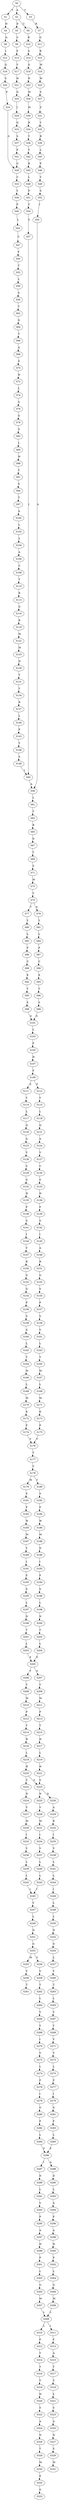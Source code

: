 strict digraph  {
	S0 -> S1 [ label = Y ];
	S0 -> S2 [ label = A ];
	S0 -> S3 [ label = T ];
	S1 -> S4 [ label = H ];
	S2 -> S5 [ label = D ];
	S2 -> S6 [ label = C ];
	S3 -> S7 [ label = R ];
	S4 -> S8 [ label = Q ];
	S5 -> S9 [ label = C ];
	S6 -> S10 [ label = R ];
	S7 -> S11 [ label = G ];
	S8 -> S12 [ label = I ];
	S9 -> S13 [ label = F ];
	S10 -> S14 [ label = S ];
	S11 -> S15 [ label = R ];
	S12 -> S16 [ label = Q ];
	S13 -> S17 [ label = Y ];
	S14 -> S18 [ label = G ];
	S15 -> S19 [ label = M ];
	S16 -> S20 [ label = S ];
	S17 -> S21 [ label = H ];
	S18 -> S22 [ label = N ];
	S19 -> S23 [ label = M ];
	S20 -> S24 [ label = P ];
	S21 -> S25 [ label = Q ];
	S22 -> S26 [ label = M ];
	S23 -> S27 [ label = S ];
	S24 -> S28 [ label = G ];
	S25 -> S29 [ label = I ];
	S26 -> S30 [ label = M ];
	S27 -> S31 [ label = S ];
	S28 -> S32 [ label = C ];
	S29 -> S33 [ label = Q ];
	S30 -> S34 [ label = R ];
	S31 -> S35 [ label = Y ];
	S32 -> S36 [ label = Y ];
	S33 -> S37 [ label = S ];
	S34 -> S38 [ label = T ];
	S35 -> S39 [ label = R ];
	S36 -> S40 [ label = P ];
	S37 -> S41 [ label = P ];
	S38 -> S42 [ label = Y ];
	S39 -> S43 [ label = L ];
	S40 -> S44 [ label = L ];
	S41 -> S28 [ label = G ];
	S42 -> S45 [ label = R ];
	S43 -> S46 [ label = P ];
	S44 -> S47 [ label = C ];
	S45 -> S48 [ label = L ];
	S46 -> S49 [ label = Y ];
	S47 -> S50 [ label = F ];
	S48 -> S51 [ label = P ];
	S49 -> S52 [ label = S ];
	S50 -> S53 [ label = T ];
	S51 -> S54 [ label = Y ];
	S52 -> S55 [ label = I ];
	S53 -> S56 [ label = L ];
	S54 -> S57 [ label = S ];
	S55 -> S58 [ label = A ];
	S56 -> S59 [ label = S ];
	S57 -> S60 [ label = I ];
	S58 -> S61 [ label = L ];
	S59 -> S62 [ label = T ];
	S60 -> S58 [ label = A ];
	S61 -> S63 [ label = Y ];
	S62 -> S64 [ label = Q ];
	S63 -> S65 [ label = R ];
	S64 -> S66 [ label = V ];
	S65 -> S67 [ label = D ];
	S66 -> S68 [ label = A ];
	S67 -> S69 [ label = Y ];
	S68 -> S70 [ label = S ];
	S69 -> S71 [ label = S ];
	S70 -> S72 [ label = H ];
	S71 -> S73 [ label = M ];
	S72 -> S74 [ label = L ];
	S73 -> S75 [ label = V ];
	S74 -> S76 [ label = S ];
	S75 -> S77 [ label = T ];
	S75 -> S78 [ label = A ];
	S76 -> S79 [ label = G ];
	S77 -> S80 [ label = Y ];
	S78 -> S81 [ label = Y ];
	S79 -> S82 [ label = S ];
	S80 -> S83 [ label = L ];
	S81 -> S84 [ label = L ];
	S82 -> S85 [ label = L ];
	S83 -> S86 [ label = F ];
	S84 -> S87 [ label = F ];
	S85 -> S88 [ label = W ];
	S86 -> S89 [ label = C ];
	S87 -> S90 [ label = C ];
	S88 -> S91 [ label = T ];
	S89 -> S92 [ label = E ];
	S90 -> S93 [ label = E ];
	S91 -> S94 [ label = S ];
	S92 -> S95 [ label = T ];
	S93 -> S96 [ label = T ];
	S94 -> S97 [ label = T ];
	S95 -> S98 [ label = S ];
	S96 -> S99 [ label = S ];
	S97 -> S100 [ label = A ];
	S98 -> S101 [ label = G ];
	S99 -> S101 [ label = G ];
	S100 -> S102 [ label = L ];
	S101 -> S103 [ label = L ];
	S102 -> S104 [ label = L ];
	S103 -> S105 [ label = F ];
	S104 -> S106 [ label = A ];
	S105 -> S107 [ label = H ];
	S106 -> S108 [ label = C ];
	S107 -> S109 [ label = F ];
	S108 -> S110 [ label = T ];
	S109 -> S111 [ label = S ];
	S109 -> S112 [ label = F ];
	S110 -> S113 [ label = R ];
	S111 -> S114 [ label = Y ];
	S112 -> S115 [ label = Y ];
	S113 -> S116 [ label = G ];
	S114 -> S117 [ label = L ];
	S115 -> S118 [ label = L ];
	S116 -> S119 [ label = R ];
	S117 -> S120 [ label = Q ];
	S118 -> S121 [ label = Q ];
	S119 -> S122 [ label = M ];
	S120 -> S123 [ label = A ];
	S121 -> S124 [ label = A ];
	S122 -> S125 [ label = M ];
	S123 -> S126 [ label = V ];
	S124 -> S127 [ label = V ];
	S125 -> S128 [ label = N ];
	S126 -> S129 [ label = C ];
	S127 -> S130 [ label = C ];
	S128 -> S131 [ label = T ];
	S129 -> S132 [ label = G ];
	S130 -> S133 [ label = S ];
	S131 -> S134 [ label = Y ];
	S132 -> S135 [ label = H ];
	S133 -> S136 [ label = H ];
	S134 -> S137 [ label = R ];
	S135 -> S138 [ label = F ];
	S136 -> S139 [ label = F ];
	S137 -> S140 [ label = L ];
	S138 -> S141 [ label = S ];
	S139 -> S142 [ label = S ];
	S140 -> S143 [ label = P ];
	S141 -> S144 [ label = I ];
	S142 -> S145 [ label = I ];
	S143 -> S146 [ label = Y ];
	S144 -> S147 [ label = T ];
	S145 -> S148 [ label = A ];
	S146 -> S149 [ label = S ];
	S147 -> S150 [ label = R ];
	S148 -> S151 [ label = R ];
	S149 -> S60 [ label = I ];
	S150 -> S152 [ label = G ];
	S151 -> S153 [ label = G ];
	S152 -> S154 [ label = G ];
	S153 -> S155 [ label = S ];
	S154 -> S156 [ label = P ];
	S155 -> S157 [ label = P ];
	S156 -> S158 [ label = S ];
	S157 -> S159 [ label = S ];
	S158 -> S160 [ label = A ];
	S159 -> S161 [ label = V ];
	S160 -> S162 [ label = L ];
	S161 -> S163 [ label = L ];
	S162 -> S164 [ label = T ];
	S163 -> S165 [ label = T ];
	S164 -> S166 [ label = M ];
	S165 -> S167 [ label = M ];
	S166 -> S168 [ label = L ];
	S167 -> S169 [ label = L ];
	S168 -> S170 [ label = M ];
	S169 -> S171 [ label = M ];
	S170 -> S172 [ label = K ];
	S171 -> S173 [ label = K ];
	S172 -> S174 [ label = P ];
	S173 -> S175 [ label = P ];
	S174 -> S176 [ label = V ];
	S175 -> S176 [ label = V ];
	S176 -> S177 [ label = T ];
	S177 -> S178 [ label = V ];
	S178 -> S179 [ label = M ];
	S178 -> S180 [ label = T ];
	S179 -> S181 [ label = S ];
	S180 -> S182 [ label = S ];
	S181 -> S183 [ label = F ];
	S182 -> S184 [ label = F ];
	S183 -> S185 [ label = W ];
	S184 -> S186 [ label = W ];
	S185 -> S187 [ label = M ];
	S186 -> S188 [ label = M ];
	S187 -> S189 [ label = Y ];
	S188 -> S190 [ label = D ];
	S189 -> S191 [ label = I ];
	S190 -> S192 [ label = I ];
	S191 -> S193 [ label = F ];
	S192 -> S194 [ label = F ];
	S193 -> S195 [ label = S ];
	S194 -> S196 [ label = S ];
	S195 -> S197 [ label = L ];
	S196 -> S198 [ label = L ];
	S197 -> S199 [ label = N ];
	S198 -> S200 [ label = N ];
	S199 -> S201 [ label = T ];
	S200 -> S202 [ label = T ];
	S201 -> S203 [ label = L ];
	S202 -> S204 [ label = L ];
	S203 -> S205 [ label = F ];
	S204 -> S205 [ label = F ];
	S205 -> S206 [ label = Y ];
	S205 -> S207 [ label = S ];
	S206 -> S208 [ label = Y ];
	S207 -> S209 [ label = Y ];
	S208 -> S210 [ label = M ];
	S209 -> S211 [ label = M ];
	S210 -> S212 [ label = P ];
	S211 -> S213 [ label = P ];
	S212 -> S214 [ label = T ];
	S213 -> S215 [ label = T ];
	S214 -> S216 [ label = H ];
	S215 -> S217 [ label = H ];
	S216 -> S218 [ label = L ];
	S217 -> S219 [ label = L ];
	S218 -> S220 [ label = H ];
	S219 -> S221 [ label = H ];
	S220 -> S222 [ label = C ];
	S220 -> S223 [ label = S ];
	S221 -> S223 [ label = S ];
	S222 -> S224 [ label = N ];
	S223 -> S225 [ label = N ];
	S223 -> S226 [ label = D ];
	S224 -> S227 [ label = V ];
	S225 -> S228 [ label = V ];
	S226 -> S229 [ label = A ];
	S227 -> S230 [ label = M ];
	S228 -> S231 [ label = M ];
	S229 -> S232 [ label = R ];
	S230 -> S233 [ label = I ];
	S231 -> S234 [ label = I ];
	S232 -> S235 [ label = I ];
	S233 -> S236 [ label = V ];
	S234 -> S237 [ label = V ];
	S235 -> S238 [ label = V ];
	S236 -> S239 [ label = L ];
	S237 -> S240 [ label = L ];
	S238 -> S241 [ label = L ];
	S239 -> S242 [ label = L ];
	S240 -> S243 [ label = L ];
	S241 -> S244 [ label = L ];
	S242 -> S245 [ label = I ];
	S243 -> S245 [ label = I ];
	S244 -> S246 [ label = I ];
	S245 -> S247 [ label = V ];
	S246 -> S248 [ label = L ];
	S247 -> S249 [ label = L ];
	S248 -> S250 [ label = L ];
	S249 -> S251 [ label = N ];
	S250 -> S252 [ label = N ];
	S251 -> S253 [ label = G ];
	S252 -> S254 [ label = G ];
	S253 -> S255 [ label = M ];
	S253 -> S256 [ label = V ];
	S254 -> S257 [ label = L ];
	S255 -> S258 [ label = V ];
	S256 -> S259 [ label = V ];
	S257 -> S260 [ label = V ];
	S258 -> S261 [ label = T ];
	S259 -> S262 [ label = T ];
	S260 -> S263 [ label = T ];
	S262 -> S264 [ label = L ];
	S263 -> S265 [ label = L ];
	S264 -> S266 [ label = V ];
	S265 -> S267 [ label = V ];
	S266 -> S268 [ label = Y ];
	S267 -> S269 [ label = Y ];
	S268 -> S270 [ label = I ];
	S269 -> S271 [ label = V ];
	S270 -> S272 [ label = V ];
	S271 -> S273 [ label = V ];
	S272 -> S274 [ label = L ];
	S273 -> S275 [ label = L ];
	S274 -> S276 [ label = F ];
	S275 -> S277 [ label = F ];
	S276 -> S278 [ label = I ];
	S277 -> S279 [ label = I ];
	S278 -> S280 [ label = G ];
	S279 -> S281 [ label = G ];
	S280 -> S282 [ label = F ];
	S281 -> S283 [ label = F ];
	S282 -> S284 [ label = L ];
	S283 -> S285 [ label = L ];
	S284 -> S286 [ label = P ];
	S285 -> S286 [ label = P ];
	S286 -> S287 [ label = I ];
	S286 -> S288 [ label = A ];
	S287 -> S289 [ label = D ];
	S288 -> S290 [ label = D ];
	S289 -> S291 [ label = L ];
	S290 -> S292 [ label = L ];
	S291 -> S293 [ label = V ];
	S292 -> S294 [ label = A ];
	S293 -> S295 [ label = P ];
	S294 -> S296 [ label = P ];
	S295 -> S297 [ label = A ];
	S296 -> S298 [ label = A ];
	S297 -> S299 [ label = H ];
	S298 -> S300 [ label = H ];
	S299 -> S301 [ label = P ];
	S300 -> S302 [ label = P ];
	S301 -> S303 [ label = L ];
	S302 -> S304 [ label = L ];
	S303 -> S305 [ label = G ];
	S304 -> S306 [ label = G ];
	S305 -> S307 [ label = M ];
	S306 -> S308 [ label = M ];
	S307 -> S309 [ label = L ];
	S308 -> S309 [ label = L ];
	S309 -> S310 [ label = L ];
	S309 -> S311 [ label = I ];
	S310 -> S312 [ label = F ];
	S311 -> S313 [ label = F ];
	S312 -> S314 [ label = T ];
	S313 -> S315 [ label = A ];
	S314 -> S316 [ label = T ];
	S315 -> S317 [ label = T ];
	S316 -> S318 [ label = V ];
	S317 -> S319 [ label = V ];
	S318 -> S320 [ label = H ];
	S319 -> S321 [ label = L ];
	S320 -> S322 [ label = S ];
	S321 -> S323 [ label = S ];
	S322 -> S324 [ label = A ];
	S323 -> S325 [ label = A ];
	S324 -> S326 [ label = N ];
	S325 -> S327 [ label = N ];
	S326 -> S328 [ label = T ];
	S327 -> S329 [ label = S ];
	S328 -> S330 [ label = M ];
	S329 -> S331 [ label = M ];
	S330 -> S332 [ label = E ];
	S332 -> S333 [ label = G ];
}
